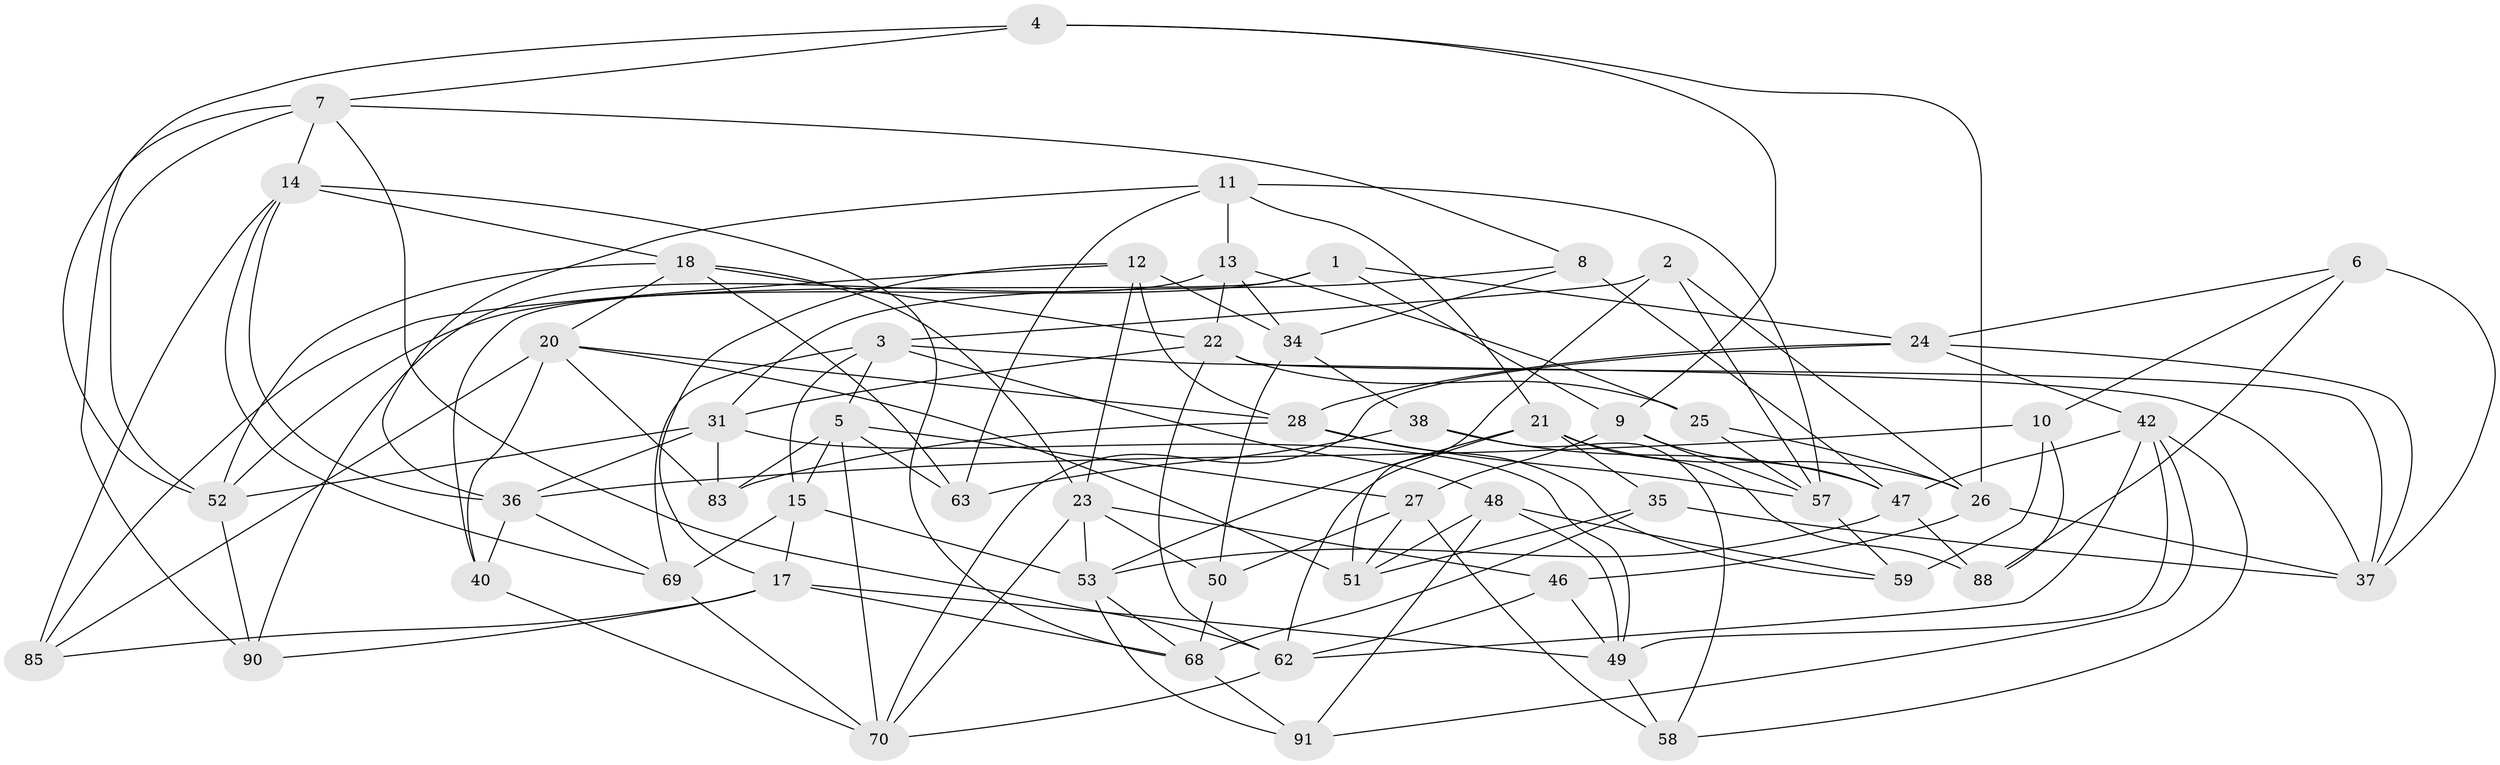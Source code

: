 // Generated by graph-tools (version 1.1) at 2025/52/02/27/25 19:52:31]
// undirected, 55 vertices, 140 edges
graph export_dot {
graph [start="1"]
  node [color=gray90,style=filled];
  1;
  2;
  3 [super="+16"];
  4;
  5 [super="+44"];
  6;
  7 [super="+77"];
  8;
  9 [super="+29"];
  10 [super="+84"];
  11 [super="+19"];
  12 [super="+43"];
  13 [super="+30"];
  14 [super="+41"];
  15 [super="+45"];
  17 [super="+33"];
  18 [super="+64"];
  20 [super="+74"];
  21 [super="+32"];
  22 [super="+39"];
  23 [super="+56"];
  24 [super="+65"];
  25;
  26 [super="+61"];
  27 [super="+78"];
  28 [super="+54"];
  31 [super="+60"];
  34 [super="+66"];
  35;
  36 [super="+82"];
  37 [super="+75"];
  38;
  40;
  42 [super="+81"];
  46;
  47 [super="+80"];
  48 [super="+55"];
  49 [super="+86"];
  50;
  51 [super="+92"];
  52 [super="+79"];
  53 [super="+67"];
  57 [super="+87"];
  58;
  59 [super="+76"];
  62 [super="+72"];
  63;
  68 [super="+73"];
  69 [super="+89"];
  70 [super="+71"];
  83;
  85;
  88;
  90;
  91;
  1 -- 40;
  1 -- 24;
  1 -- 52;
  1 -- 9;
  2 -- 51;
  2 -- 3;
  2 -- 57;
  2 -- 26;
  3 -- 15;
  3 -- 69;
  3 -- 37;
  3 -- 48;
  3 -- 5;
  4 -- 52;
  4 -- 26;
  4 -- 7;
  4 -- 9;
  5 -- 63;
  5 -- 70;
  5 -- 83;
  5 -- 15;
  5 -- 27;
  6 -- 88;
  6 -- 10;
  6 -- 37;
  6 -- 24;
  7 -- 8;
  7 -- 62;
  7 -- 90;
  7 -- 52;
  7 -- 14;
  8 -- 47;
  8 -- 34;
  8 -- 31;
  9 -- 47;
  9 -- 57;
  9 -- 27 [weight=2];
  10 -- 59 [weight=3];
  10 -- 88;
  10 -- 36;
  11 -- 63;
  11 -- 13 [weight=2];
  11 -- 57;
  11 -- 21;
  11 -- 36;
  12 -- 85;
  12 -- 17;
  12 -- 34 [weight=2];
  12 -- 23;
  12 -- 28;
  13 -- 90;
  13 -- 22;
  13 -- 25;
  13 -- 34;
  14 -- 36;
  14 -- 18;
  14 -- 85;
  14 -- 69;
  14 -- 68;
  15 -- 17;
  15 -- 69 [weight=2];
  15 -- 53;
  17 -- 90;
  17 -- 49;
  17 -- 85;
  17 -- 68;
  18 -- 63;
  18 -- 52;
  18 -- 23;
  18 -- 22;
  18 -- 20;
  20 -- 40;
  20 -- 28;
  20 -- 51;
  20 -- 83;
  20 -- 85;
  21 -- 53;
  21 -- 26;
  21 -- 88;
  21 -- 35;
  21 -- 62;
  22 -- 25;
  22 -- 31;
  22 -- 62;
  22 -- 37;
  23 -- 53;
  23 -- 50;
  23 -- 46;
  23 -- 70;
  24 -- 37;
  24 -- 70;
  24 -- 42;
  24 -- 28;
  25 -- 26;
  25 -- 57;
  26 -- 46;
  26 -- 37;
  27 -- 58;
  27 -- 51;
  27 -- 50;
  28 -- 57;
  28 -- 59;
  28 -- 83;
  31 -- 83;
  31 -- 49;
  31 -- 52;
  31 -- 36;
  34 -- 38;
  34 -- 50;
  35 -- 37;
  35 -- 68;
  35 -- 51;
  36 -- 40;
  36 -- 69;
  38 -- 58;
  38 -- 63;
  38 -- 47;
  40 -- 70;
  42 -- 91;
  42 -- 58;
  42 -- 47;
  42 -- 62;
  42 -- 49;
  46 -- 62;
  46 -- 49;
  47 -- 88;
  47 -- 53;
  48 -- 51 [weight=2];
  48 -- 91;
  48 -- 49;
  48 -- 59;
  49 -- 58;
  50 -- 68;
  52 -- 90;
  53 -- 91;
  53 -- 68;
  57 -- 59;
  62 -- 70;
  68 -- 91;
  69 -- 70;
}
